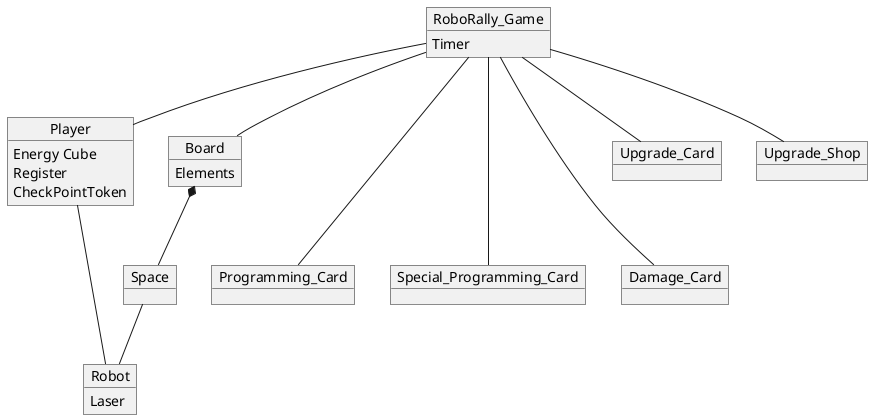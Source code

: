 @startuml
'https://plantuml.com/class-diagram

object RoboRally_Game {
    Timer
}

object Player {
    Energy Cube
    Register
    CheckPointToken
}

object Robot {
    Laser
}

object Board {
    Elements
}

object Programming_Card {

}

object Special_Programming_Card {

}

object Damage_Card {

}

object Upgrade_Card {

}

object Upgrade_Shop {

}

object Space {

}


RoboRally_Game -- Player
RoboRally_Game -- Board
Board *--Space
Space -- Robot
Player -- Robot
RoboRally_Game --- Programming_Card
RoboRally_Game --- Special_Programming_Card
RoboRally_Game --- Damage_Card
RoboRally_Game -- Upgrade_Card
RoboRally_Game -- Upgrade_Shop

@enduml